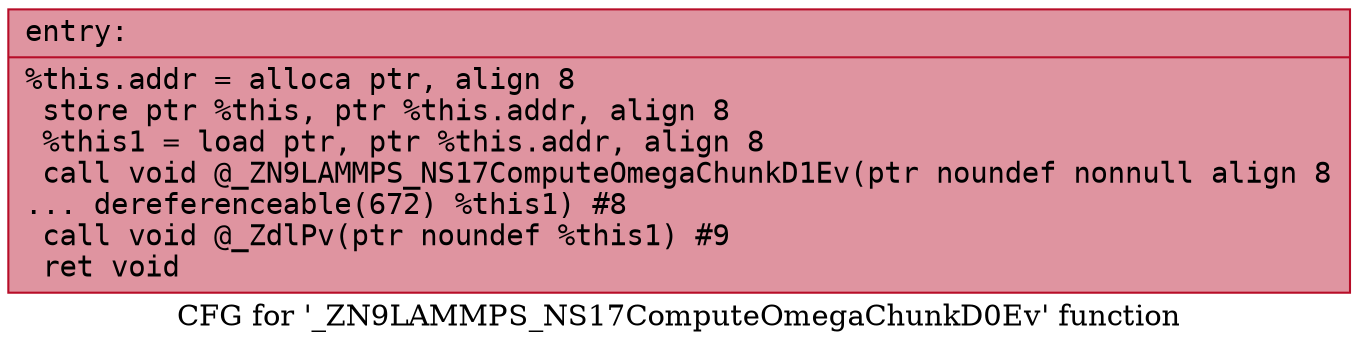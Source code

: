 digraph "CFG for '_ZN9LAMMPS_NS17ComputeOmegaChunkD0Ev' function" {
	label="CFG for '_ZN9LAMMPS_NS17ComputeOmegaChunkD0Ev' function";

	Node0x55ba45347bc0 [shape=record,color="#b70d28ff", style=filled, fillcolor="#b70d2870" fontname="Courier",label="{entry:\l|  %this.addr = alloca ptr, align 8\l  store ptr %this, ptr %this.addr, align 8\l  %this1 = load ptr, ptr %this.addr, align 8\l  call void @_ZN9LAMMPS_NS17ComputeOmegaChunkD1Ev(ptr noundef nonnull align 8\l... dereferenceable(672) %this1) #8\l  call void @_ZdlPv(ptr noundef %this1) #9\l  ret void\l}"];
}
